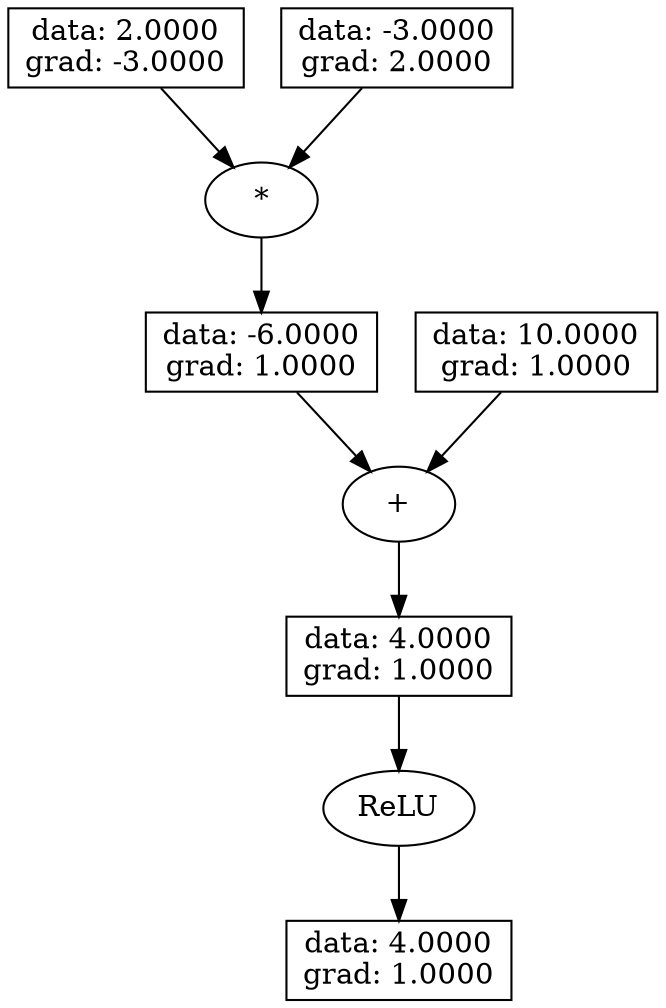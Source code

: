 strict digraph {
4424060992 [label="data: 4.0000\ngrad: 1.0000", shape=box];
"4424060992ReLU" [label=ReLU, shape=ellipse];
4424060800 [label="data: 4.0000\ngrad: 1.0000", shape=box];
4344717888 [label="data: -6.0000\ngrad: 1.0000", shape=box];
"4344717888*" [label="*", shape=ellipse];
4344019232 [label="data: 2.0000\ngrad: -3.0000", shape=box];
4343958848 [label="data: -3.0000\ngrad: 2.0000", shape=box];
4343959904 [label="data: 10.0000\ngrad: 1.0000", shape=box];
"4424060800+" [label="+", shape=ellipse];
"4424060992ReLU" -> 4424060992;
4424060800 -> "4424060992ReLU";
4344717888 -> "4424060800+";
"4344717888*" -> 4344717888;
4344019232 -> "4344717888*";
4343958848 -> "4344717888*";
4343959904 -> "4424060800+";
"4424060800+" -> 4424060800;
}
